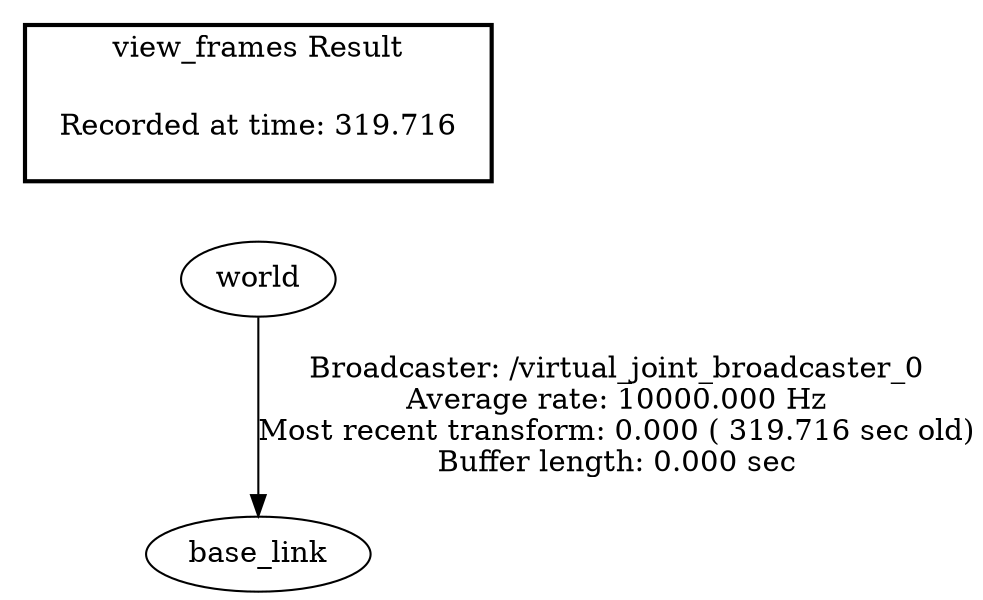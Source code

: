 digraph G {
"world" -> "base_link"[label="Broadcaster: /virtual_joint_broadcaster_0\nAverage rate: 10000.000 Hz\nMost recent transform: 0.000 ( 319.716 sec old)\nBuffer length: 0.000 sec\n"];
edge [style=invis];
 subgraph cluster_legend { style=bold; color=black; label ="view_frames Result";
"Recorded at time: 319.716"[ shape=plaintext ] ;
 }->"world";
}